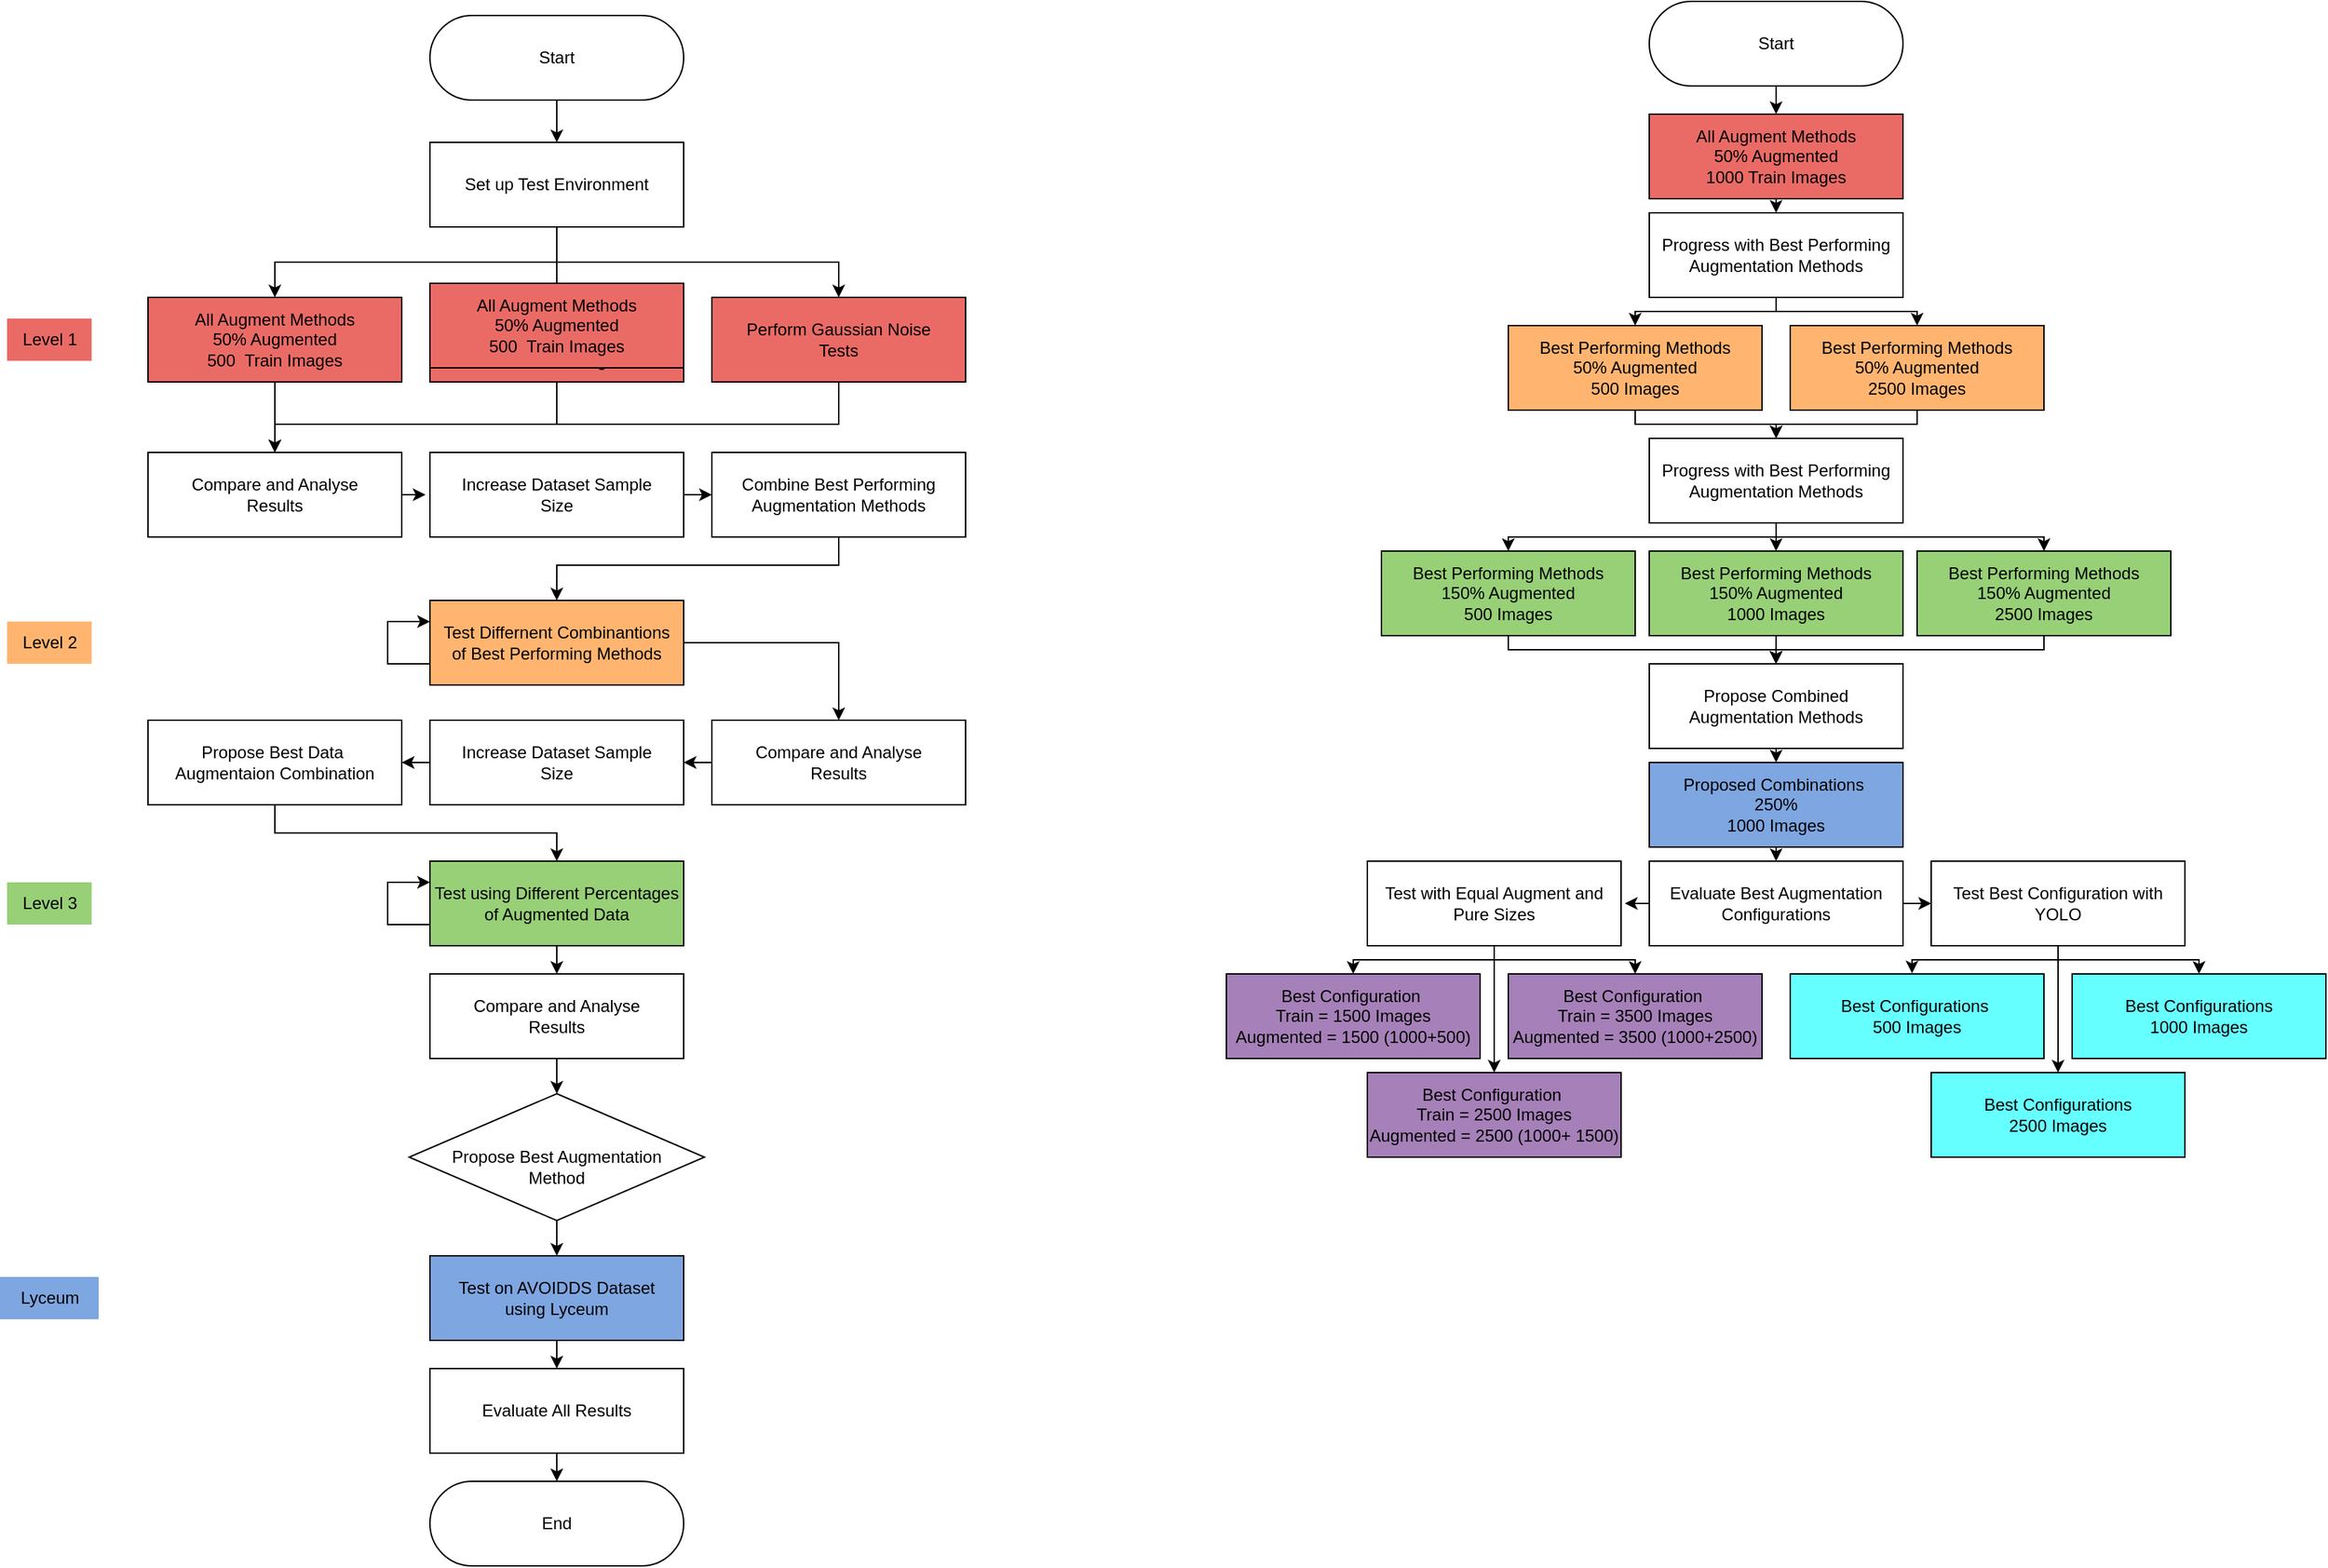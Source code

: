 <mxfile version="24.4.8" type="device">
  <diagram name="Page-1" id="r8TXWgU-Htsf-9AhdNL0">
    <mxGraphModel dx="1430" dy="825" grid="0" gridSize="10" guides="1" tooltips="1" connect="1" arrows="1" fold="1" page="1" pageScale="1" pageWidth="3300" pageHeight="4681" math="0" shadow="0">
      <root>
        <mxCell id="0" />
        <mxCell id="1" parent="0" />
        <mxCell id="Ha-l1snkrbS9uXl24YFN-1" style="edgeStyle=orthogonalEdgeStyle;rounded=0;orthogonalLoop=1;jettySize=auto;html=1;exitX=0.5;exitY=1;exitDx=0;exitDy=0;entryX=0.5;entryY=0;entryDx=0;entryDy=0;" parent="1" source="Ha-l1snkrbS9uXl24YFN-4" target="Ha-l1snkrbS9uXl24YFN-10" edge="1">
          <mxGeometry relative="1" as="geometry" />
        </mxCell>
        <mxCell id="Ha-l1snkrbS9uXl24YFN-2" style="edgeStyle=orthogonalEdgeStyle;rounded=0;orthogonalLoop=1;jettySize=auto;html=1;exitX=0.5;exitY=1;exitDx=0;exitDy=0;entryX=0.5;entryY=0;entryDx=0;entryDy=0;" parent="1" source="Ha-l1snkrbS9uXl24YFN-4" target="Ha-l1snkrbS9uXl24YFN-8" edge="1">
          <mxGeometry relative="1" as="geometry" />
        </mxCell>
        <mxCell id="Ha-l1snkrbS9uXl24YFN-3" style="edgeStyle=orthogonalEdgeStyle;rounded=0;orthogonalLoop=1;jettySize=auto;html=1;exitX=0.5;exitY=1;exitDx=0;exitDy=0;entryX=0.5;entryY=0;entryDx=0;entryDy=0;" parent="1" source="Ha-l1snkrbS9uXl24YFN-4" target="Ha-l1snkrbS9uXl24YFN-6" edge="1">
          <mxGeometry relative="1" as="geometry" />
        </mxCell>
        <mxCell id="Ha-l1snkrbS9uXl24YFN-4" value="Set up Test Environment" style="rounded=1;whiteSpace=wrap;html=1;arcSize=0;" parent="1" vertex="1">
          <mxGeometry x="1215" y="320" width="180" height="60" as="geometry" />
        </mxCell>
        <mxCell id="Ha-l1snkrbS9uXl24YFN-5" style="edgeStyle=orthogonalEdgeStyle;rounded=0;orthogonalLoop=1;jettySize=auto;html=1;exitX=0.5;exitY=1;exitDx=0;exitDy=0;entryX=0.5;entryY=0;entryDx=0;entryDy=0;" parent="1" source="Ha-l1snkrbS9uXl24YFN-6" target="Ha-l1snkrbS9uXl24YFN-12" edge="1">
          <mxGeometry relative="1" as="geometry" />
        </mxCell>
        <mxCell id="Ha-l1snkrbS9uXl24YFN-6" value="All Augment Methods&lt;br&gt;50% Augmented&lt;div&gt;500&amp;nbsp; Train Images&lt;/div&gt;" style="rounded=1;whiteSpace=wrap;html=1;arcSize=0;fillColor=#EA6B66;" parent="1" vertex="1">
          <mxGeometry x="1015" y="430" width="180" height="60" as="geometry" />
        </mxCell>
        <mxCell id="Ha-l1snkrbS9uXl24YFN-7" style="edgeStyle=orthogonalEdgeStyle;rounded=0;orthogonalLoop=1;jettySize=auto;html=1;exitX=0.5;exitY=1;exitDx=0;exitDy=0;entryX=0.5;entryY=0;entryDx=0;entryDy=0;" parent="1" source="Ha-l1snkrbS9uXl24YFN-8" target="Ha-l1snkrbS9uXl24YFN-12" edge="1">
          <mxGeometry relative="1" as="geometry">
            <Array as="points">
              <mxPoint x="1305" y="520" />
              <mxPoint x="1105" y="520" />
            </Array>
          </mxGeometry>
        </mxCell>
        <mxCell id="Ha-l1snkrbS9uXl24YFN-8" value="All Augment Methods&lt;br&gt;50% Augmented&lt;div&gt;500&amp;nbsp; Train Images&lt;/div&gt;" style="rounded=1;whiteSpace=wrap;html=1;arcSize=0;fillColor=#EA6B66;" parent="1" vertex="1">
          <mxGeometry x="1215" y="430" width="180" height="60" as="geometry" />
        </mxCell>
        <mxCell id="Ha-l1snkrbS9uXl24YFN-9" style="edgeStyle=orthogonalEdgeStyle;rounded=0;orthogonalLoop=1;jettySize=auto;html=1;exitX=0.5;exitY=1;exitDx=0;exitDy=0;entryX=0.5;entryY=0;entryDx=0;entryDy=0;" parent="1" source="Ha-l1snkrbS9uXl24YFN-10" edge="1">
          <mxGeometry relative="1" as="geometry">
            <mxPoint x="1505" y="500.0" as="sourcePoint" />
            <mxPoint x="1105" y="560" as="targetPoint" />
            <Array as="points">
              <mxPoint x="1505" y="520" />
              <mxPoint x="1105" y="520" />
            </Array>
          </mxGeometry>
        </mxCell>
        <mxCell id="Ha-l1snkrbS9uXl24YFN-10" value="Perform Gaussian Noise&lt;br&gt;Tests" style="rounded=1;whiteSpace=wrap;html=1;arcSize=0;fillColor=#EA6B66;" parent="1" vertex="1">
          <mxGeometry x="1415" y="430" width="180" height="60" as="geometry" />
        </mxCell>
        <mxCell id="Ha-l1snkrbS9uXl24YFN-11" value="Level 1" style="text;html=1;align=center;verticalAlign=middle;resizable=0;points=[];autosize=1;strokeColor=none;fillColor=#EA6B66;" parent="1" vertex="1">
          <mxGeometry x="915" y="445" width="60" height="30" as="geometry" />
        </mxCell>
        <mxCell id="Ha-l1snkrbS9uXl24YFN-12" value="Compare and Analyse&lt;br&gt;Results" style="rounded=1;whiteSpace=wrap;html=1;arcSize=0;" parent="1" vertex="1">
          <mxGeometry x="1015" y="540" width="180" height="60" as="geometry" />
        </mxCell>
        <mxCell id="Ha-l1snkrbS9uXl24YFN-13" style="edgeStyle=orthogonalEdgeStyle;rounded=0;orthogonalLoop=1;jettySize=auto;html=1;exitX=1;exitY=0.5;exitDx=0;exitDy=0;entryX=0;entryY=0.5;entryDx=0;entryDy=0;" parent="1" source="Ha-l1snkrbS9uXl24YFN-14" target="Ha-l1snkrbS9uXl24YFN-16" edge="1">
          <mxGeometry relative="1" as="geometry" />
        </mxCell>
        <mxCell id="Ha-l1snkrbS9uXl24YFN-14" value="Increase Dataset Sample&lt;br&gt;Size" style="rounded=1;whiteSpace=wrap;html=1;arcSize=0;" parent="1" vertex="1">
          <mxGeometry x="1215" y="540" width="180" height="60" as="geometry" />
        </mxCell>
        <mxCell id="Ha-l1snkrbS9uXl24YFN-15" style="edgeStyle=orthogonalEdgeStyle;rounded=0;orthogonalLoop=1;jettySize=auto;html=1;exitX=0.5;exitY=1;exitDx=0;exitDy=0;entryX=0.5;entryY=0;entryDx=0;entryDy=0;" parent="1" source="Ha-l1snkrbS9uXl24YFN-16" target="Ha-l1snkrbS9uXl24YFN-18" edge="1">
          <mxGeometry relative="1" as="geometry">
            <Array as="points">
              <mxPoint x="1505" y="620" />
              <mxPoint x="1305" y="620" />
            </Array>
          </mxGeometry>
        </mxCell>
        <mxCell id="Ha-l1snkrbS9uXl24YFN-16" value="Combine Best Performing&lt;br&gt;Augmentation Methods" style="rounded=1;whiteSpace=wrap;html=1;arcSize=0;" parent="1" vertex="1">
          <mxGeometry x="1415" y="540" width="180" height="60" as="geometry" />
        </mxCell>
        <mxCell id="Ha-l1snkrbS9uXl24YFN-17" style="edgeStyle=orthogonalEdgeStyle;rounded=0;orthogonalLoop=1;jettySize=auto;html=1;exitX=1;exitY=0.5;exitDx=0;exitDy=0;entryX=0.5;entryY=0;entryDx=0;entryDy=0;" parent="1" source="Ha-l1snkrbS9uXl24YFN-18" target="Ha-l1snkrbS9uXl24YFN-21" edge="1">
          <mxGeometry relative="1" as="geometry" />
        </mxCell>
        <mxCell id="Ha-l1snkrbS9uXl24YFN-18" value="Test Differnent Combinantions&lt;br&gt;of Best Performing Methods" style="rounded=1;whiteSpace=wrap;html=1;arcSize=0;fillColor=#FFB570;" parent="1" vertex="1">
          <mxGeometry x="1215" y="645" width="180" height="60" as="geometry" />
        </mxCell>
        <mxCell id="Ha-l1snkrbS9uXl24YFN-19" value="Level 2" style="text;html=1;align=center;verticalAlign=middle;resizable=0;points=[];autosize=1;strokeColor=none;fillColor=#FFB570;" parent="1" vertex="1">
          <mxGeometry x="915" y="660" width="60" height="30" as="geometry" />
        </mxCell>
        <mxCell id="Ha-l1snkrbS9uXl24YFN-20" style="edgeStyle=orthogonalEdgeStyle;rounded=0;orthogonalLoop=1;jettySize=auto;html=1;exitX=0;exitY=0.5;exitDx=0;exitDy=0;entryX=1;entryY=0.5;entryDx=0;entryDy=0;" parent="1" source="Ha-l1snkrbS9uXl24YFN-21" target="Ha-l1snkrbS9uXl24YFN-23" edge="1">
          <mxGeometry relative="1" as="geometry" />
        </mxCell>
        <mxCell id="Ha-l1snkrbS9uXl24YFN-21" value="Compare and Analyse&lt;br&gt;Results" style="rounded=1;whiteSpace=wrap;html=1;arcSize=0;" parent="1" vertex="1">
          <mxGeometry x="1415" y="730" width="180" height="60" as="geometry" />
        </mxCell>
        <mxCell id="Ha-l1snkrbS9uXl24YFN-22" style="edgeStyle=orthogonalEdgeStyle;rounded=0;orthogonalLoop=1;jettySize=auto;html=1;exitX=0;exitY=0.5;exitDx=0;exitDy=0;entryX=1;entryY=0.5;entryDx=0;entryDy=0;" parent="1" source="Ha-l1snkrbS9uXl24YFN-23" target="Ha-l1snkrbS9uXl24YFN-25" edge="1">
          <mxGeometry relative="1" as="geometry" />
        </mxCell>
        <mxCell id="Ha-l1snkrbS9uXl24YFN-23" value="Increase Dataset Sample&lt;br&gt;Size" style="rounded=1;whiteSpace=wrap;html=1;arcSize=0;" parent="1" vertex="1">
          <mxGeometry x="1215" y="730" width="180" height="60" as="geometry" />
        </mxCell>
        <mxCell id="Ha-l1snkrbS9uXl24YFN-24" style="edgeStyle=orthogonalEdgeStyle;rounded=0;orthogonalLoop=1;jettySize=auto;html=1;exitX=0.5;exitY=1;exitDx=0;exitDy=0;entryX=0.5;entryY=0;entryDx=0;entryDy=0;" parent="1" source="Ha-l1snkrbS9uXl24YFN-25" target="Ha-l1snkrbS9uXl24YFN-27" edge="1">
          <mxGeometry relative="1" as="geometry">
            <Array as="points">
              <mxPoint x="1105" y="810" />
              <mxPoint x="1305" y="810" />
            </Array>
          </mxGeometry>
        </mxCell>
        <mxCell id="Ha-l1snkrbS9uXl24YFN-25" value="Propose Best Data&amp;nbsp;&lt;br&gt;Augmentaion Combination" style="rounded=1;whiteSpace=wrap;html=1;arcSize=0;" parent="1" vertex="1">
          <mxGeometry x="1015" y="730" width="180" height="60" as="geometry" />
        </mxCell>
        <mxCell id="Ha-l1snkrbS9uXl24YFN-26" style="edgeStyle=orthogonalEdgeStyle;rounded=0;orthogonalLoop=1;jettySize=auto;html=1;exitX=0.5;exitY=1;exitDx=0;exitDy=0;entryX=0.5;entryY=0;entryDx=0;entryDy=0;" parent="1" source="Ha-l1snkrbS9uXl24YFN-27" target="Ha-l1snkrbS9uXl24YFN-30" edge="1">
          <mxGeometry relative="1" as="geometry" />
        </mxCell>
        <mxCell id="Ha-l1snkrbS9uXl24YFN-27" value="Test using Different Percentages&lt;br&gt;of Augmented Data" style="rounded=1;whiteSpace=wrap;html=1;arcSize=0;fillColor=#97D077;" parent="1" vertex="1">
          <mxGeometry x="1215" y="830" width="180" height="60" as="geometry" />
        </mxCell>
        <mxCell id="Ha-l1snkrbS9uXl24YFN-28" value="Level 3" style="text;html=1;align=center;verticalAlign=middle;resizable=0;points=[];autosize=1;strokeColor=none;fillColor=#97D077;" parent="1" vertex="1">
          <mxGeometry x="915" y="845" width="60" height="30" as="geometry" />
        </mxCell>
        <mxCell id="Ha-l1snkrbS9uXl24YFN-29" style="edgeStyle=orthogonalEdgeStyle;rounded=0;orthogonalLoop=1;jettySize=auto;html=1;exitX=0.5;exitY=1;exitDx=0;exitDy=0;entryX=0.5;entryY=0;entryDx=0;entryDy=0;" parent="1" source="Ha-l1snkrbS9uXl24YFN-30" target="Ha-l1snkrbS9uXl24YFN-43" edge="1">
          <mxGeometry relative="1" as="geometry" />
        </mxCell>
        <mxCell id="Ha-l1snkrbS9uXl24YFN-30" value="Compare and Analyse&lt;br&gt;Results" style="rounded=1;whiteSpace=wrap;html=1;arcSize=0;" parent="1" vertex="1">
          <mxGeometry x="1215" y="910" width="180" height="60" as="geometry" />
        </mxCell>
        <mxCell id="Ha-l1snkrbS9uXl24YFN-31" style="edgeStyle=orthogonalEdgeStyle;rounded=0;orthogonalLoop=1;jettySize=auto;html=1;exitX=0.5;exitY=1;exitDx=0;exitDy=0;entryX=0.5;entryY=0;entryDx=0;entryDy=0;" parent="1" source="Ha-l1snkrbS9uXl24YFN-32" target="Ha-l1snkrbS9uXl24YFN-35" edge="1">
          <mxGeometry relative="1" as="geometry" />
        </mxCell>
        <mxCell id="Ha-l1snkrbS9uXl24YFN-32" value="Test on AVOIDDS Dataset&lt;br&gt;using Lyceum" style="rounded=1;whiteSpace=wrap;html=1;arcSize=0;fillColor=#7EA6E0;" parent="1" vertex="1">
          <mxGeometry x="1215" y="1110" width="180" height="60" as="geometry" />
        </mxCell>
        <mxCell id="Ha-l1snkrbS9uXl24YFN-33" value="Lyceum" style="text;html=1;align=center;verticalAlign=middle;resizable=0;points=[];autosize=1;strokeColor=none;fillColor=#7EA6E0;" parent="1" vertex="1">
          <mxGeometry x="910" y="1125" width="70" height="30" as="geometry" />
        </mxCell>
        <mxCell id="Ha-l1snkrbS9uXl24YFN-34" style="edgeStyle=orthogonalEdgeStyle;rounded=0;orthogonalLoop=1;jettySize=auto;html=1;exitX=0.5;exitY=1;exitDx=0;exitDy=0;entryX=0.5;entryY=0;entryDx=0;entryDy=0;" parent="1" source="Ha-l1snkrbS9uXl24YFN-35" target="Ha-l1snkrbS9uXl24YFN-39" edge="1">
          <mxGeometry relative="1" as="geometry" />
        </mxCell>
        <mxCell id="Ha-l1snkrbS9uXl24YFN-35" value="Evaluate All Results" style="rounded=1;whiteSpace=wrap;html=1;arcSize=0;" parent="1" vertex="1">
          <mxGeometry x="1215" y="1190" width="180" height="60" as="geometry" />
        </mxCell>
        <mxCell id="Ha-l1snkrbS9uXl24YFN-36" style="edgeStyle=orthogonalEdgeStyle;rounded=0;orthogonalLoop=1;jettySize=auto;html=1;exitX=1;exitY=0.5;exitDx=0;exitDy=0;entryX=-0.017;entryY=0.516;entryDx=0;entryDy=0;entryPerimeter=0;" parent="1" source="Ha-l1snkrbS9uXl24YFN-12" target="Ha-l1snkrbS9uXl24YFN-14" edge="1">
          <mxGeometry relative="1" as="geometry" />
        </mxCell>
        <mxCell id="Ha-l1snkrbS9uXl24YFN-37" style="edgeStyle=orthogonalEdgeStyle;rounded=0;orthogonalLoop=1;jettySize=auto;html=1;exitX=0;exitY=0.75;exitDx=0;exitDy=0;entryX=0;entryY=0.25;entryDx=0;entryDy=0;" parent="1" source="Ha-l1snkrbS9uXl24YFN-27" target="Ha-l1snkrbS9uXl24YFN-27" edge="1">
          <mxGeometry relative="1" as="geometry">
            <Array as="points">
              <mxPoint x="1185" y="875" />
              <mxPoint x="1185" y="845" />
            </Array>
          </mxGeometry>
        </mxCell>
        <mxCell id="Ha-l1snkrbS9uXl24YFN-38" style="edgeStyle=orthogonalEdgeStyle;rounded=0;orthogonalLoop=1;jettySize=auto;html=1;exitX=0;exitY=0.75;exitDx=0;exitDy=0;entryX=0;entryY=0.25;entryDx=0;entryDy=0;" parent="1" source="Ha-l1snkrbS9uXl24YFN-18" target="Ha-l1snkrbS9uXl24YFN-18" edge="1">
          <mxGeometry relative="1" as="geometry">
            <Array as="points">
              <mxPoint x="1185" y="690" />
              <mxPoint x="1185" y="660" />
            </Array>
          </mxGeometry>
        </mxCell>
        <mxCell id="Ha-l1snkrbS9uXl24YFN-39" value="End" style="rounded=1;whiteSpace=wrap;html=1;arcSize=50;" parent="1" vertex="1">
          <mxGeometry x="1215" y="1270" width="180" height="60" as="geometry" />
        </mxCell>
        <mxCell id="Ha-l1snkrbS9uXl24YFN-40" style="edgeStyle=orthogonalEdgeStyle;rounded=0;orthogonalLoop=1;jettySize=auto;html=1;exitX=0.5;exitY=1;exitDx=0;exitDy=0;entryX=0.5;entryY=0;entryDx=0;entryDy=0;" parent="1" source="Ha-l1snkrbS9uXl24YFN-41" target="Ha-l1snkrbS9uXl24YFN-4" edge="1">
          <mxGeometry relative="1" as="geometry" />
        </mxCell>
        <mxCell id="Ha-l1snkrbS9uXl24YFN-41" value="Start" style="rounded=1;whiteSpace=wrap;html=1;arcSize=50;" parent="1" vertex="1">
          <mxGeometry x="1215" y="230" width="180" height="60" as="geometry" />
        </mxCell>
        <mxCell id="Ha-l1snkrbS9uXl24YFN-42" style="edgeStyle=orthogonalEdgeStyle;rounded=0;orthogonalLoop=1;jettySize=auto;html=1;exitX=0.5;exitY=1;exitDx=0;exitDy=0;entryX=0.5;entryY=0;entryDx=0;entryDy=0;" parent="1" source="Ha-l1snkrbS9uXl24YFN-43" target="Ha-l1snkrbS9uXl24YFN-32" edge="1">
          <mxGeometry relative="1" as="geometry" />
        </mxCell>
        <mxCell id="Ha-l1snkrbS9uXl24YFN-43" value="&lt;br&gt;Propose Best Augmentation&lt;br&gt;Method" style="rhombus;whiteSpace=wrap;html=1;" parent="1" vertex="1">
          <mxGeometry x="1200.25" y="995" width="209.5" height="90" as="geometry" />
        </mxCell>
        <mxCell id="Ha-l1snkrbS9uXl24YFN-49" style="edgeStyle=orthogonalEdgeStyle;rounded=0;orthogonalLoop=1;jettySize=auto;html=1;exitX=0.5;exitY=1;exitDx=0;exitDy=0;entryX=0.5;entryY=0;entryDx=0;entryDy=0;" parent="1" source="Ha-l1snkrbS9uXl24YFN-44" target="Ha-l1snkrbS9uXl24YFN-47" edge="1">
          <mxGeometry relative="1" as="geometry" />
        </mxCell>
        <mxCell id="Ha-l1snkrbS9uXl24YFN-44" value="Start" style="rounded=1;whiteSpace=wrap;html=1;arcSize=50;" parent="1" vertex="1">
          <mxGeometry x="2080" y="220" width="180" height="60" as="geometry" />
        </mxCell>
        <mxCell id="Ha-l1snkrbS9uXl24YFN-45" value="All Augment Methods&lt;br&gt;50% Augmented&lt;div&gt;500&amp;nbsp; Train Images&lt;/div&gt;" style="rounded=1;whiteSpace=wrap;html=1;arcSize=0;fillColor=#EA6B66;" parent="1" vertex="1">
          <mxGeometry x="1214.97" y="420" width="180" height="60" as="geometry" />
        </mxCell>
        <mxCell id="Ha-l1snkrbS9uXl24YFN-87" style="edgeStyle=orthogonalEdgeStyle;rounded=0;orthogonalLoop=1;jettySize=auto;html=1;exitX=0.5;exitY=1;exitDx=0;exitDy=0;entryX=0.5;entryY=0;entryDx=0;entryDy=0;" parent="1" source="Ha-l1snkrbS9uXl24YFN-47" target="Ha-l1snkrbS9uXl24YFN-53" edge="1">
          <mxGeometry relative="1" as="geometry" />
        </mxCell>
        <mxCell id="Ha-l1snkrbS9uXl24YFN-47" value="All Augment Methods&lt;br&gt;50% Augmented&lt;div&gt;1000 Train Images&lt;/div&gt;" style="rounded=1;whiteSpace=wrap;html=1;arcSize=0;fillColor=#EA6B66;" parent="1" vertex="1">
          <mxGeometry x="2079.98" y="300" width="180" height="60" as="geometry" />
        </mxCell>
        <mxCell id="Ha-l1snkrbS9uXl24YFN-89" style="edgeStyle=orthogonalEdgeStyle;rounded=0;orthogonalLoop=1;jettySize=auto;html=1;exitX=0.5;exitY=1;exitDx=0;exitDy=0;entryX=0.5;entryY=0;entryDx=0;entryDy=0;" parent="1" source="Ha-l1snkrbS9uXl24YFN-53" target="Ha-l1snkrbS9uXl24YFN-55" edge="1">
          <mxGeometry relative="1" as="geometry">
            <Array as="points">
              <mxPoint x="2170" y="440" />
              <mxPoint x="2070" y="440" />
            </Array>
          </mxGeometry>
        </mxCell>
        <mxCell id="Ha-l1snkrbS9uXl24YFN-90" style="edgeStyle=orthogonalEdgeStyle;rounded=0;orthogonalLoop=1;jettySize=auto;html=1;exitX=0.5;exitY=1;exitDx=0;exitDy=0;entryX=0.5;entryY=0;entryDx=0;entryDy=0;" parent="1" source="Ha-l1snkrbS9uXl24YFN-53" target="Ha-l1snkrbS9uXl24YFN-56" edge="1">
          <mxGeometry relative="1" as="geometry">
            <Array as="points">
              <mxPoint x="2170" y="440" />
              <mxPoint x="2270" y="440" />
            </Array>
          </mxGeometry>
        </mxCell>
        <mxCell id="Ha-l1snkrbS9uXl24YFN-53" value="Progress with Best Performing&lt;br&gt;Augmentation Methods" style="rounded=1;whiteSpace=wrap;html=1;arcSize=0;" parent="1" vertex="1">
          <mxGeometry x="2080" y="370" width="180" height="60" as="geometry" />
        </mxCell>
        <mxCell id="Ha-l1snkrbS9uXl24YFN-92" style="edgeStyle=orthogonalEdgeStyle;rounded=0;orthogonalLoop=1;jettySize=auto;html=1;exitX=0.5;exitY=1;exitDx=0;exitDy=0;entryX=0.5;entryY=0;entryDx=0;entryDy=0;" parent="1" source="Ha-l1snkrbS9uXl24YFN-55" target="Ha-l1snkrbS9uXl24YFN-64" edge="1">
          <mxGeometry relative="1" as="geometry">
            <Array as="points">
              <mxPoint x="2070" y="520" />
              <mxPoint x="2170" y="520" />
            </Array>
          </mxGeometry>
        </mxCell>
        <mxCell id="Ha-l1snkrbS9uXl24YFN-55" value="Best Performing Methods&lt;div&gt;50% Augmented&lt;/div&gt;&lt;div&gt;500 Images&lt;/div&gt;" style="rounded=1;whiteSpace=wrap;html=1;arcSize=0;fillColor=#FFB570;" parent="1" vertex="1">
          <mxGeometry x="1980" y="450" width="180" height="60" as="geometry" />
        </mxCell>
        <mxCell id="Ha-l1snkrbS9uXl24YFN-91" style="edgeStyle=orthogonalEdgeStyle;rounded=0;orthogonalLoop=1;jettySize=auto;html=1;exitX=0.5;exitY=1;exitDx=0;exitDy=0;entryX=0.5;entryY=0;entryDx=0;entryDy=0;" parent="1" source="Ha-l1snkrbS9uXl24YFN-56" target="Ha-l1snkrbS9uXl24YFN-64" edge="1">
          <mxGeometry relative="1" as="geometry">
            <Array as="points">
              <mxPoint x="2270" y="520" />
              <mxPoint x="2170" y="520" />
            </Array>
          </mxGeometry>
        </mxCell>
        <mxCell id="Ha-l1snkrbS9uXl24YFN-56" value="Best Performing Methods&lt;div&gt;50% Augmented&lt;/div&gt;&lt;div&gt;2500 Images&lt;/div&gt;" style="rounded=1;whiteSpace=wrap;html=1;arcSize=0;fillColor=#FFB570;" parent="1" vertex="1">
          <mxGeometry x="2180" y="450" width="180" height="60" as="geometry" />
        </mxCell>
        <mxCell id="Ha-l1snkrbS9uXl24YFN-93" style="edgeStyle=orthogonalEdgeStyle;rounded=0;orthogonalLoop=1;jettySize=auto;html=1;exitX=0.5;exitY=1;exitDx=0;exitDy=0;entryX=0.5;entryY=0;entryDx=0;entryDy=0;" parent="1" source="Ha-l1snkrbS9uXl24YFN-64" target="Ha-l1snkrbS9uXl24YFN-67" edge="1">
          <mxGeometry relative="1" as="geometry" />
        </mxCell>
        <mxCell id="Ha-l1snkrbS9uXl24YFN-94" style="edgeStyle=orthogonalEdgeStyle;rounded=0;orthogonalLoop=1;jettySize=auto;html=1;exitX=0.5;exitY=1;exitDx=0;exitDy=0;entryX=0.5;entryY=0;entryDx=0;entryDy=0;" parent="1" source="Ha-l1snkrbS9uXl24YFN-64" target="Ha-l1snkrbS9uXl24YFN-68" edge="1">
          <mxGeometry relative="1" as="geometry">
            <Array as="points">
              <mxPoint x="2170" y="600" />
              <mxPoint x="2360" y="600" />
            </Array>
          </mxGeometry>
        </mxCell>
        <mxCell id="Ha-l1snkrbS9uXl24YFN-95" style="edgeStyle=orthogonalEdgeStyle;rounded=0;orthogonalLoop=1;jettySize=auto;html=1;exitX=0.5;exitY=1;exitDx=0;exitDy=0;entryX=0.5;entryY=0;entryDx=0;entryDy=0;" parent="1" source="Ha-l1snkrbS9uXl24YFN-64" target="Ha-l1snkrbS9uXl24YFN-66" edge="1">
          <mxGeometry relative="1" as="geometry">
            <Array as="points">
              <mxPoint x="2170" y="600" />
              <mxPoint x="1980" y="600" />
            </Array>
          </mxGeometry>
        </mxCell>
        <mxCell id="Ha-l1snkrbS9uXl24YFN-64" value="Progress with Best Performing&lt;br&gt;Augmentation Methods" style="rounded=1;whiteSpace=wrap;html=1;arcSize=0;" parent="1" vertex="1">
          <mxGeometry x="2080" y="530" width="180" height="60" as="geometry" />
        </mxCell>
        <mxCell id="Ha-l1snkrbS9uXl24YFN-97" style="edgeStyle=orthogonalEdgeStyle;rounded=0;orthogonalLoop=1;jettySize=auto;html=1;exitX=0.5;exitY=1;exitDx=0;exitDy=0;entryX=0.5;entryY=0;entryDx=0;entryDy=0;" parent="1" source="Ha-l1snkrbS9uXl24YFN-66" target="Ha-l1snkrbS9uXl24YFN-74" edge="1">
          <mxGeometry relative="1" as="geometry">
            <Array as="points">
              <mxPoint x="1980" y="680" />
              <mxPoint x="2170" y="680" />
            </Array>
          </mxGeometry>
        </mxCell>
        <mxCell id="Ha-l1snkrbS9uXl24YFN-66" value="Best Performing Methods&lt;div&gt;150% Augmented&lt;/div&gt;&lt;div&gt;500 Images&lt;/div&gt;" style="rounded=1;whiteSpace=wrap;html=1;arcSize=0;fillColor=#97D077;" parent="1" vertex="1">
          <mxGeometry x="1890" y="610" width="180" height="60" as="geometry" />
        </mxCell>
        <mxCell id="Ha-l1snkrbS9uXl24YFN-98" style="edgeStyle=orthogonalEdgeStyle;rounded=0;orthogonalLoop=1;jettySize=auto;html=1;exitX=0.5;exitY=1;exitDx=0;exitDy=0;" parent="1" source="Ha-l1snkrbS9uXl24YFN-67" edge="1">
          <mxGeometry relative="1" as="geometry">
            <mxPoint x="2169.857" y="690" as="targetPoint" />
          </mxGeometry>
        </mxCell>
        <mxCell id="Ha-l1snkrbS9uXl24YFN-67" value="Best Performing Methods&lt;div&gt;150% Augmented&lt;/div&gt;&lt;div&gt;1000 Images&lt;/div&gt;" style="rounded=1;whiteSpace=wrap;html=1;arcSize=0;fillColor=#97D077;" parent="1" vertex="1">
          <mxGeometry x="2079.98" y="610" width="180" height="60" as="geometry" />
        </mxCell>
        <mxCell id="Ha-l1snkrbS9uXl24YFN-96" style="edgeStyle=orthogonalEdgeStyle;rounded=0;orthogonalLoop=1;jettySize=auto;html=1;exitX=0.5;exitY=1;exitDx=0;exitDy=0;entryX=0.5;entryY=0;entryDx=0;entryDy=0;" parent="1" source="Ha-l1snkrbS9uXl24YFN-68" target="Ha-l1snkrbS9uXl24YFN-74" edge="1">
          <mxGeometry relative="1" as="geometry">
            <Array as="points">
              <mxPoint x="2360" y="680" />
              <mxPoint x="2170" y="680" />
            </Array>
          </mxGeometry>
        </mxCell>
        <mxCell id="Ha-l1snkrbS9uXl24YFN-68" value="Best Performing Methods&lt;div&gt;150% Augmented&lt;/div&gt;&lt;div&gt;2500 Images&lt;/div&gt;" style="rounded=1;whiteSpace=wrap;html=1;arcSize=0;fillColor=#97D077;" parent="1" vertex="1">
          <mxGeometry x="2270" y="610" width="180" height="60" as="geometry" />
        </mxCell>
        <mxCell id="Ha-l1snkrbS9uXl24YFN-83" style="edgeStyle=orthogonalEdgeStyle;rounded=0;orthogonalLoop=1;jettySize=auto;html=1;exitX=0.5;exitY=1;exitDx=0;exitDy=0;entryX=0.5;entryY=0;entryDx=0;entryDy=0;" parent="1" source="Ha-l1snkrbS9uXl24YFN-74" target="Ha-l1snkrbS9uXl24YFN-80" edge="1">
          <mxGeometry relative="1" as="geometry" />
        </mxCell>
        <mxCell id="Ha-l1snkrbS9uXl24YFN-74" value="Propose Combined Augmentation Methods" style="rounded=1;whiteSpace=wrap;html=1;arcSize=0;" parent="1" vertex="1">
          <mxGeometry x="2080" y="690" width="180" height="60" as="geometry" />
        </mxCell>
        <mxCell id="Ha-l1snkrbS9uXl24YFN-100" style="edgeStyle=orthogonalEdgeStyle;rounded=0;orthogonalLoop=1;jettySize=auto;html=1;exitX=0.5;exitY=1;exitDx=0;exitDy=0;entryX=0.5;entryY=0;entryDx=0;entryDy=0;" parent="1" source="Ha-l1snkrbS9uXl24YFN-80" target="Ha-l1snkrbS9uXl24YFN-99" edge="1">
          <mxGeometry relative="1" as="geometry" />
        </mxCell>
        <mxCell id="Ha-l1snkrbS9uXl24YFN-80" value="Proposed Combinations&amp;nbsp;&lt;div&gt;250%&lt;/div&gt;&lt;div&gt;1000 Images&lt;/div&gt;" style="rounded=1;whiteSpace=wrap;html=1;arcSize=0;fillColor=#7EA6E0;" parent="1" vertex="1">
          <mxGeometry x="2080" y="760" width="180" height="60" as="geometry" />
        </mxCell>
        <mxCell id="Ha-l1snkrbS9uXl24YFN-113" style="edgeStyle=orthogonalEdgeStyle;rounded=0;orthogonalLoop=1;jettySize=auto;html=1;exitX=1;exitY=0.5;exitDx=0;exitDy=0;entryX=0;entryY=0.5;entryDx=0;entryDy=0;" parent="1" source="Ha-l1snkrbS9uXl24YFN-99" target="Ha-l1snkrbS9uXl24YFN-112" edge="1">
          <mxGeometry relative="1" as="geometry" />
        </mxCell>
        <mxCell id="Ha-l1snkrbS9uXl24YFN-99" value="Evaluate Best Augmentation Configurations" style="rounded=1;whiteSpace=wrap;html=1;arcSize=0;" parent="1" vertex="1">
          <mxGeometry x="2080" y="830" width="180" height="60" as="geometry" />
        </mxCell>
        <mxCell id="Ha-l1snkrbS9uXl24YFN-108" style="edgeStyle=orthogonalEdgeStyle;rounded=0;orthogonalLoop=1;jettySize=auto;html=1;exitX=0.5;exitY=1;exitDx=0;exitDy=0;entryX=0.5;entryY=0;entryDx=0;entryDy=0;" parent="1" source="Ha-l1snkrbS9uXl24YFN-102" target="Ha-l1snkrbS9uXl24YFN-107" edge="1">
          <mxGeometry relative="1" as="geometry">
            <Array as="points">
              <mxPoint x="1970" y="900" />
              <mxPoint x="1870" y="900" />
            </Array>
          </mxGeometry>
        </mxCell>
        <mxCell id="Ha-l1snkrbS9uXl24YFN-111" style="edgeStyle=orthogonalEdgeStyle;rounded=0;orthogonalLoop=1;jettySize=auto;html=1;exitX=0.5;exitY=1;exitDx=0;exitDy=0;entryX=0.5;entryY=0;entryDx=0;entryDy=0;" parent="1" source="Ha-l1snkrbS9uXl24YFN-102" target="Ha-l1snkrbS9uXl24YFN-106" edge="1">
          <mxGeometry relative="1" as="geometry">
            <Array as="points">
              <mxPoint x="1970" y="900" />
              <mxPoint x="2070" y="900" />
            </Array>
          </mxGeometry>
        </mxCell>
        <mxCell id="Ok0yuSErR0VGq9FxDwmo-4" style="edgeStyle=orthogonalEdgeStyle;rounded=0;orthogonalLoop=1;jettySize=auto;html=1;exitX=0.5;exitY=1;exitDx=0;exitDy=0;entryX=0.5;entryY=0;entryDx=0;entryDy=0;" edge="1" parent="1" source="Ha-l1snkrbS9uXl24YFN-102" target="Ok0yuSErR0VGq9FxDwmo-3">
          <mxGeometry relative="1" as="geometry" />
        </mxCell>
        <mxCell id="Ha-l1snkrbS9uXl24YFN-102" value="Test with Equal Augment and Pure Sizes" style="rounded=1;whiteSpace=wrap;html=1;arcSize=0;" parent="1" vertex="1">
          <mxGeometry x="1880" y="830" width="180" height="60" as="geometry" />
        </mxCell>
        <mxCell id="Ha-l1snkrbS9uXl24YFN-105" style="edgeStyle=orthogonalEdgeStyle;rounded=0;orthogonalLoop=1;jettySize=auto;html=1;exitX=0;exitY=0.5;exitDx=0;exitDy=0;entryX=1.015;entryY=0.504;entryDx=0;entryDy=0;entryPerimeter=0;" parent="1" source="Ha-l1snkrbS9uXl24YFN-99" target="Ha-l1snkrbS9uXl24YFN-102" edge="1">
          <mxGeometry relative="1" as="geometry" />
        </mxCell>
        <mxCell id="Ha-l1snkrbS9uXl24YFN-106" value="Best Configuration&amp;nbsp;&lt;div&gt;Train = 3500 Images&lt;/div&gt;&lt;div&gt;Augmented = 3500 (1000+2500)&lt;/div&gt;" style="rounded=1;whiteSpace=wrap;html=1;arcSize=0;fillColor=#A680B8;" parent="1" vertex="1">
          <mxGeometry x="1980" y="910" width="180" height="60" as="geometry" />
        </mxCell>
        <mxCell id="Ha-l1snkrbS9uXl24YFN-107" value="Best Configuration&amp;nbsp;&lt;div&gt;Train = 1500 Images&lt;/div&gt;&lt;div&gt;Augmented = 1500 (1000+500)&lt;/div&gt;" style="rounded=1;whiteSpace=wrap;html=1;arcSize=0;fillColor=#A680B8;" parent="1" vertex="1">
          <mxGeometry x="1780" y="910" width="180" height="60" as="geometry" />
        </mxCell>
        <mxCell id="Ha-l1snkrbS9uXl24YFN-118" style="edgeStyle=orthogonalEdgeStyle;rounded=0;orthogonalLoop=1;jettySize=auto;html=1;exitX=0.5;exitY=1;exitDx=0;exitDy=0;entryX=0.5;entryY=0;entryDx=0;entryDy=0;" parent="1" source="Ha-l1snkrbS9uXl24YFN-112" target="Ha-l1snkrbS9uXl24YFN-116" edge="1">
          <mxGeometry relative="1" as="geometry">
            <Array as="points">
              <mxPoint x="2370" y="900" />
              <mxPoint x="2470" y="900" />
            </Array>
          </mxGeometry>
        </mxCell>
        <mxCell id="Ha-l1snkrbS9uXl24YFN-120" style="edgeStyle=orthogonalEdgeStyle;rounded=0;orthogonalLoop=1;jettySize=auto;html=1;exitX=0.5;exitY=1;exitDx=0;exitDy=0;entryX=0.5;entryY=0;entryDx=0;entryDy=0;" parent="1" source="Ha-l1snkrbS9uXl24YFN-112" target="Ha-l1snkrbS9uXl24YFN-114" edge="1">
          <mxGeometry relative="1" as="geometry" />
        </mxCell>
        <mxCell id="Ha-l1snkrbS9uXl24YFN-112" value="Test Best Configuration with YOLO" style="rounded=1;whiteSpace=wrap;html=1;arcSize=0;" parent="1" vertex="1">
          <mxGeometry x="2280" y="830" width="180" height="60" as="geometry" />
        </mxCell>
        <mxCell id="Ha-l1snkrbS9uXl24YFN-114" value="Best Configurations&lt;div&gt;2500 Images&lt;/div&gt;" style="rounded=1;whiteSpace=wrap;html=1;arcSize=0;fillColor=#66FFFF;" parent="1" vertex="1">
          <mxGeometry x="2280" y="980" width="180" height="60" as="geometry" />
        </mxCell>
        <mxCell id="Ha-l1snkrbS9uXl24YFN-115" value="Best Configurations&amp;nbsp;&lt;div&gt;500 Images&lt;/div&gt;" style="rounded=1;whiteSpace=wrap;html=1;arcSize=0;fillColor=#66FFFF;" parent="1" vertex="1">
          <mxGeometry x="2180" y="910" width="180" height="60" as="geometry" />
        </mxCell>
        <mxCell id="Ha-l1snkrbS9uXl24YFN-116" value="Best Configurations&lt;div&gt;1000 Images&lt;/div&gt;" style="rounded=1;whiteSpace=wrap;html=1;arcSize=0;fillColor=#66FFFF;" parent="1" vertex="1">
          <mxGeometry x="2380" y="910" width="180" height="60" as="geometry" />
        </mxCell>
        <mxCell id="Ha-l1snkrbS9uXl24YFN-117" style="edgeStyle=orthogonalEdgeStyle;rounded=0;orthogonalLoop=1;jettySize=auto;html=1;exitX=0.5;exitY=1;exitDx=0;exitDy=0;entryX=0.48;entryY=-0.007;entryDx=0;entryDy=0;entryPerimeter=0;" parent="1" source="Ha-l1snkrbS9uXl24YFN-112" target="Ha-l1snkrbS9uXl24YFN-115" edge="1">
          <mxGeometry relative="1" as="geometry">
            <Array as="points">
              <mxPoint x="2370" y="900" />
              <mxPoint x="2266" y="900" />
            </Array>
          </mxGeometry>
        </mxCell>
        <mxCell id="Ok0yuSErR0VGq9FxDwmo-3" value="Best Configuration&amp;nbsp;&lt;div&gt;Train = 2500 Images&lt;/div&gt;&lt;div&gt;Augmented = 2500 (1000+ 1500)&lt;/div&gt;" style="rounded=1;whiteSpace=wrap;html=1;arcSize=0;fillColor=#A680B8;" vertex="1" parent="1">
          <mxGeometry x="1880" y="980" width="180" height="60" as="geometry" />
        </mxCell>
      </root>
    </mxGraphModel>
  </diagram>
</mxfile>
